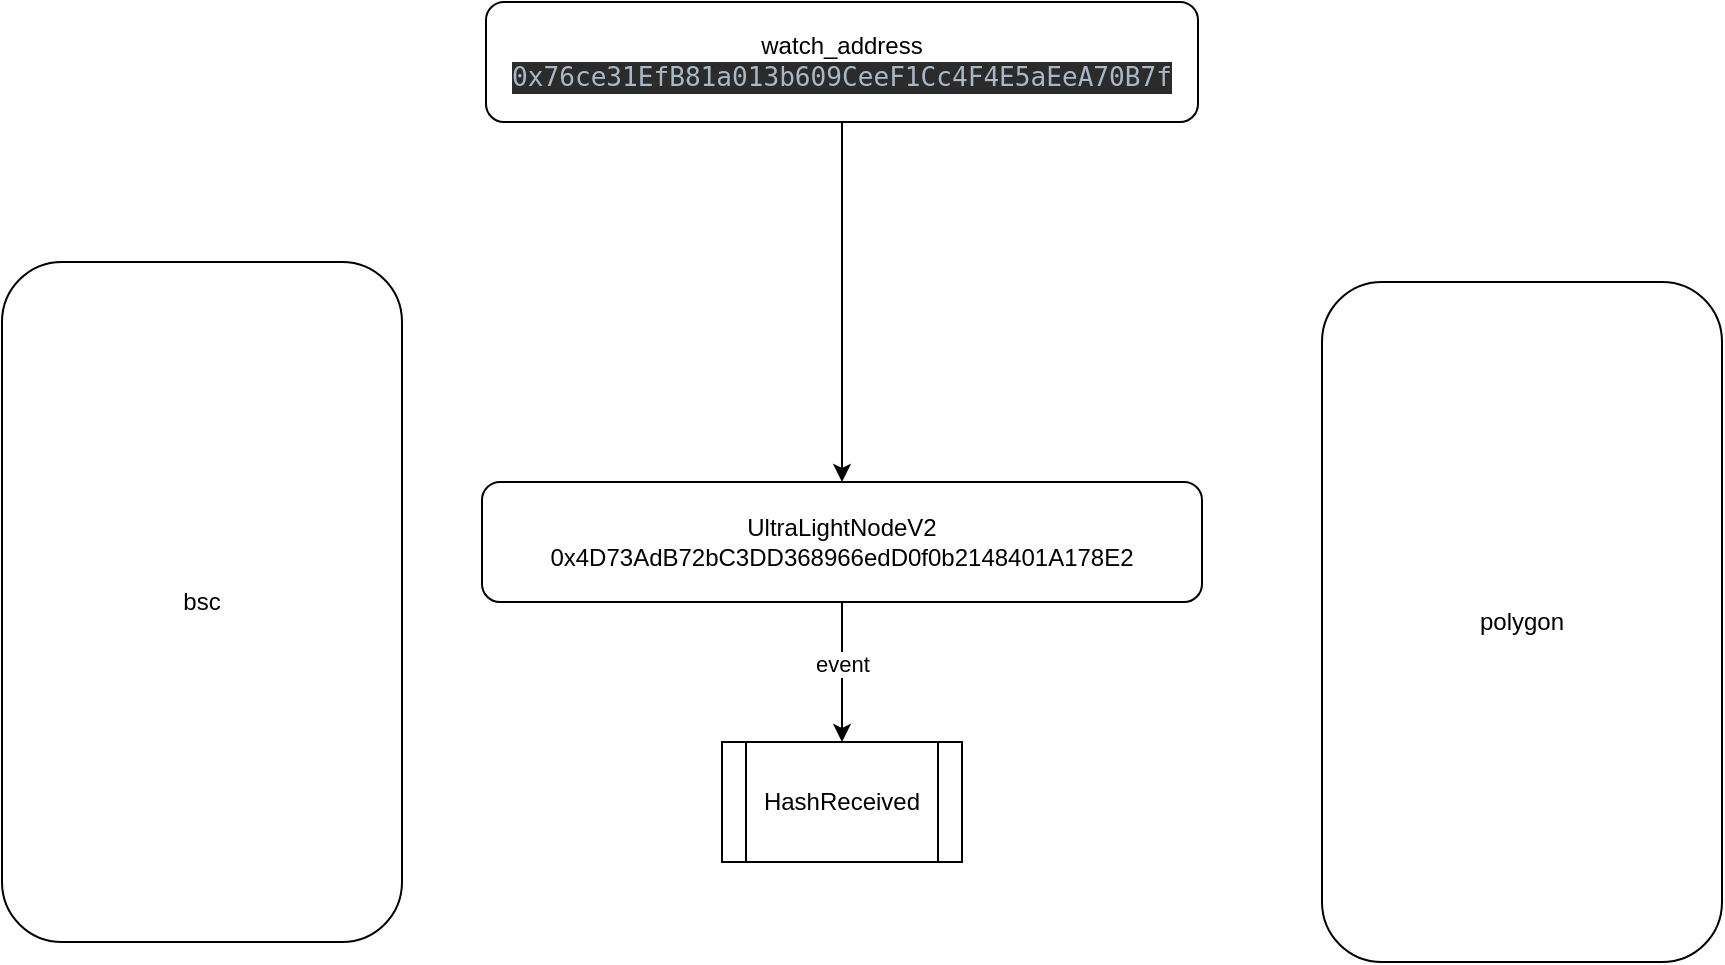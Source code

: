 <mxfile version="21.6.2" type="github">
  <diagram name="第 1 页" id="OaAXD1NmUu3i7Wb7ZRrW">
    <mxGraphModel dx="1258" dy="789" grid="1" gridSize="10" guides="1" tooltips="1" connect="1" arrows="1" fold="1" page="1" pageScale="1" pageWidth="827" pageHeight="1169" math="0" shadow="0">
      <root>
        <mxCell id="0" />
        <mxCell id="1" parent="0" />
        <mxCell id="D0v67CeB8sk4uImpkKm--8" style="edgeStyle=orthogonalEdgeStyle;rounded=0;orthogonalLoop=1;jettySize=auto;html=1;" edge="1" parent="1" source="D0v67CeB8sk4uImpkKm--1" target="D0v67CeB8sk4uImpkKm--2">
          <mxGeometry relative="1" as="geometry" />
        </mxCell>
        <mxCell id="D0v67CeB8sk4uImpkKm--1" value="watch_address&lt;br&gt;&lt;div style=&quot;background-color: rgb(43, 43, 43); color: rgb(169, 183, 198); font-family: &amp;quot;JetBrains Mono&amp;quot;, monospace; font-size: 9.8pt;&quot;&gt;0x76ce31EfB81a013b609CeeF1Cc4F4E5aEeA70B7f&lt;/div&gt;" style="rounded=1;whiteSpace=wrap;html=1;" vertex="1" parent="1">
          <mxGeometry x="292" y="30" width="356" height="60" as="geometry" />
        </mxCell>
        <mxCell id="D0v67CeB8sk4uImpkKm--10" style="edgeStyle=orthogonalEdgeStyle;rounded=0;orthogonalLoop=1;jettySize=auto;html=1;entryX=0.5;entryY=0;entryDx=0;entryDy=0;" edge="1" parent="1" source="D0v67CeB8sk4uImpkKm--2" target="D0v67CeB8sk4uImpkKm--9">
          <mxGeometry relative="1" as="geometry" />
        </mxCell>
        <mxCell id="D0v67CeB8sk4uImpkKm--11" value="event" style="edgeLabel;html=1;align=center;verticalAlign=middle;resizable=0;points=[];" vertex="1" connectable="0" parent="D0v67CeB8sk4uImpkKm--10">
          <mxGeometry x="-0.114" relative="1" as="geometry">
            <mxPoint as="offset" />
          </mxGeometry>
        </mxCell>
        <mxCell id="D0v67CeB8sk4uImpkKm--2" value="UltraLightNodeV2&lt;br&gt;0x4D73AdB72bC3DD368966edD0f0b2148401A178E2" style="rounded=1;whiteSpace=wrap;html=1;" vertex="1" parent="1">
          <mxGeometry x="290" y="270" width="360" height="60" as="geometry" />
        </mxCell>
        <mxCell id="D0v67CeB8sk4uImpkKm--4" value="bsc" style="rounded=1;whiteSpace=wrap;html=1;" vertex="1" parent="1">
          <mxGeometry x="50" y="160" width="200" height="340" as="geometry" />
        </mxCell>
        <mxCell id="D0v67CeB8sk4uImpkKm--7" value="polygon" style="rounded=1;whiteSpace=wrap;html=1;" vertex="1" parent="1">
          <mxGeometry x="710" y="170" width="200" height="340" as="geometry" />
        </mxCell>
        <mxCell id="D0v67CeB8sk4uImpkKm--9" value="HashReceived" style="shape=process;whiteSpace=wrap;html=1;backgroundOutline=1;" vertex="1" parent="1">
          <mxGeometry x="410" y="400" width="120" height="60" as="geometry" />
        </mxCell>
      </root>
    </mxGraphModel>
  </diagram>
</mxfile>
